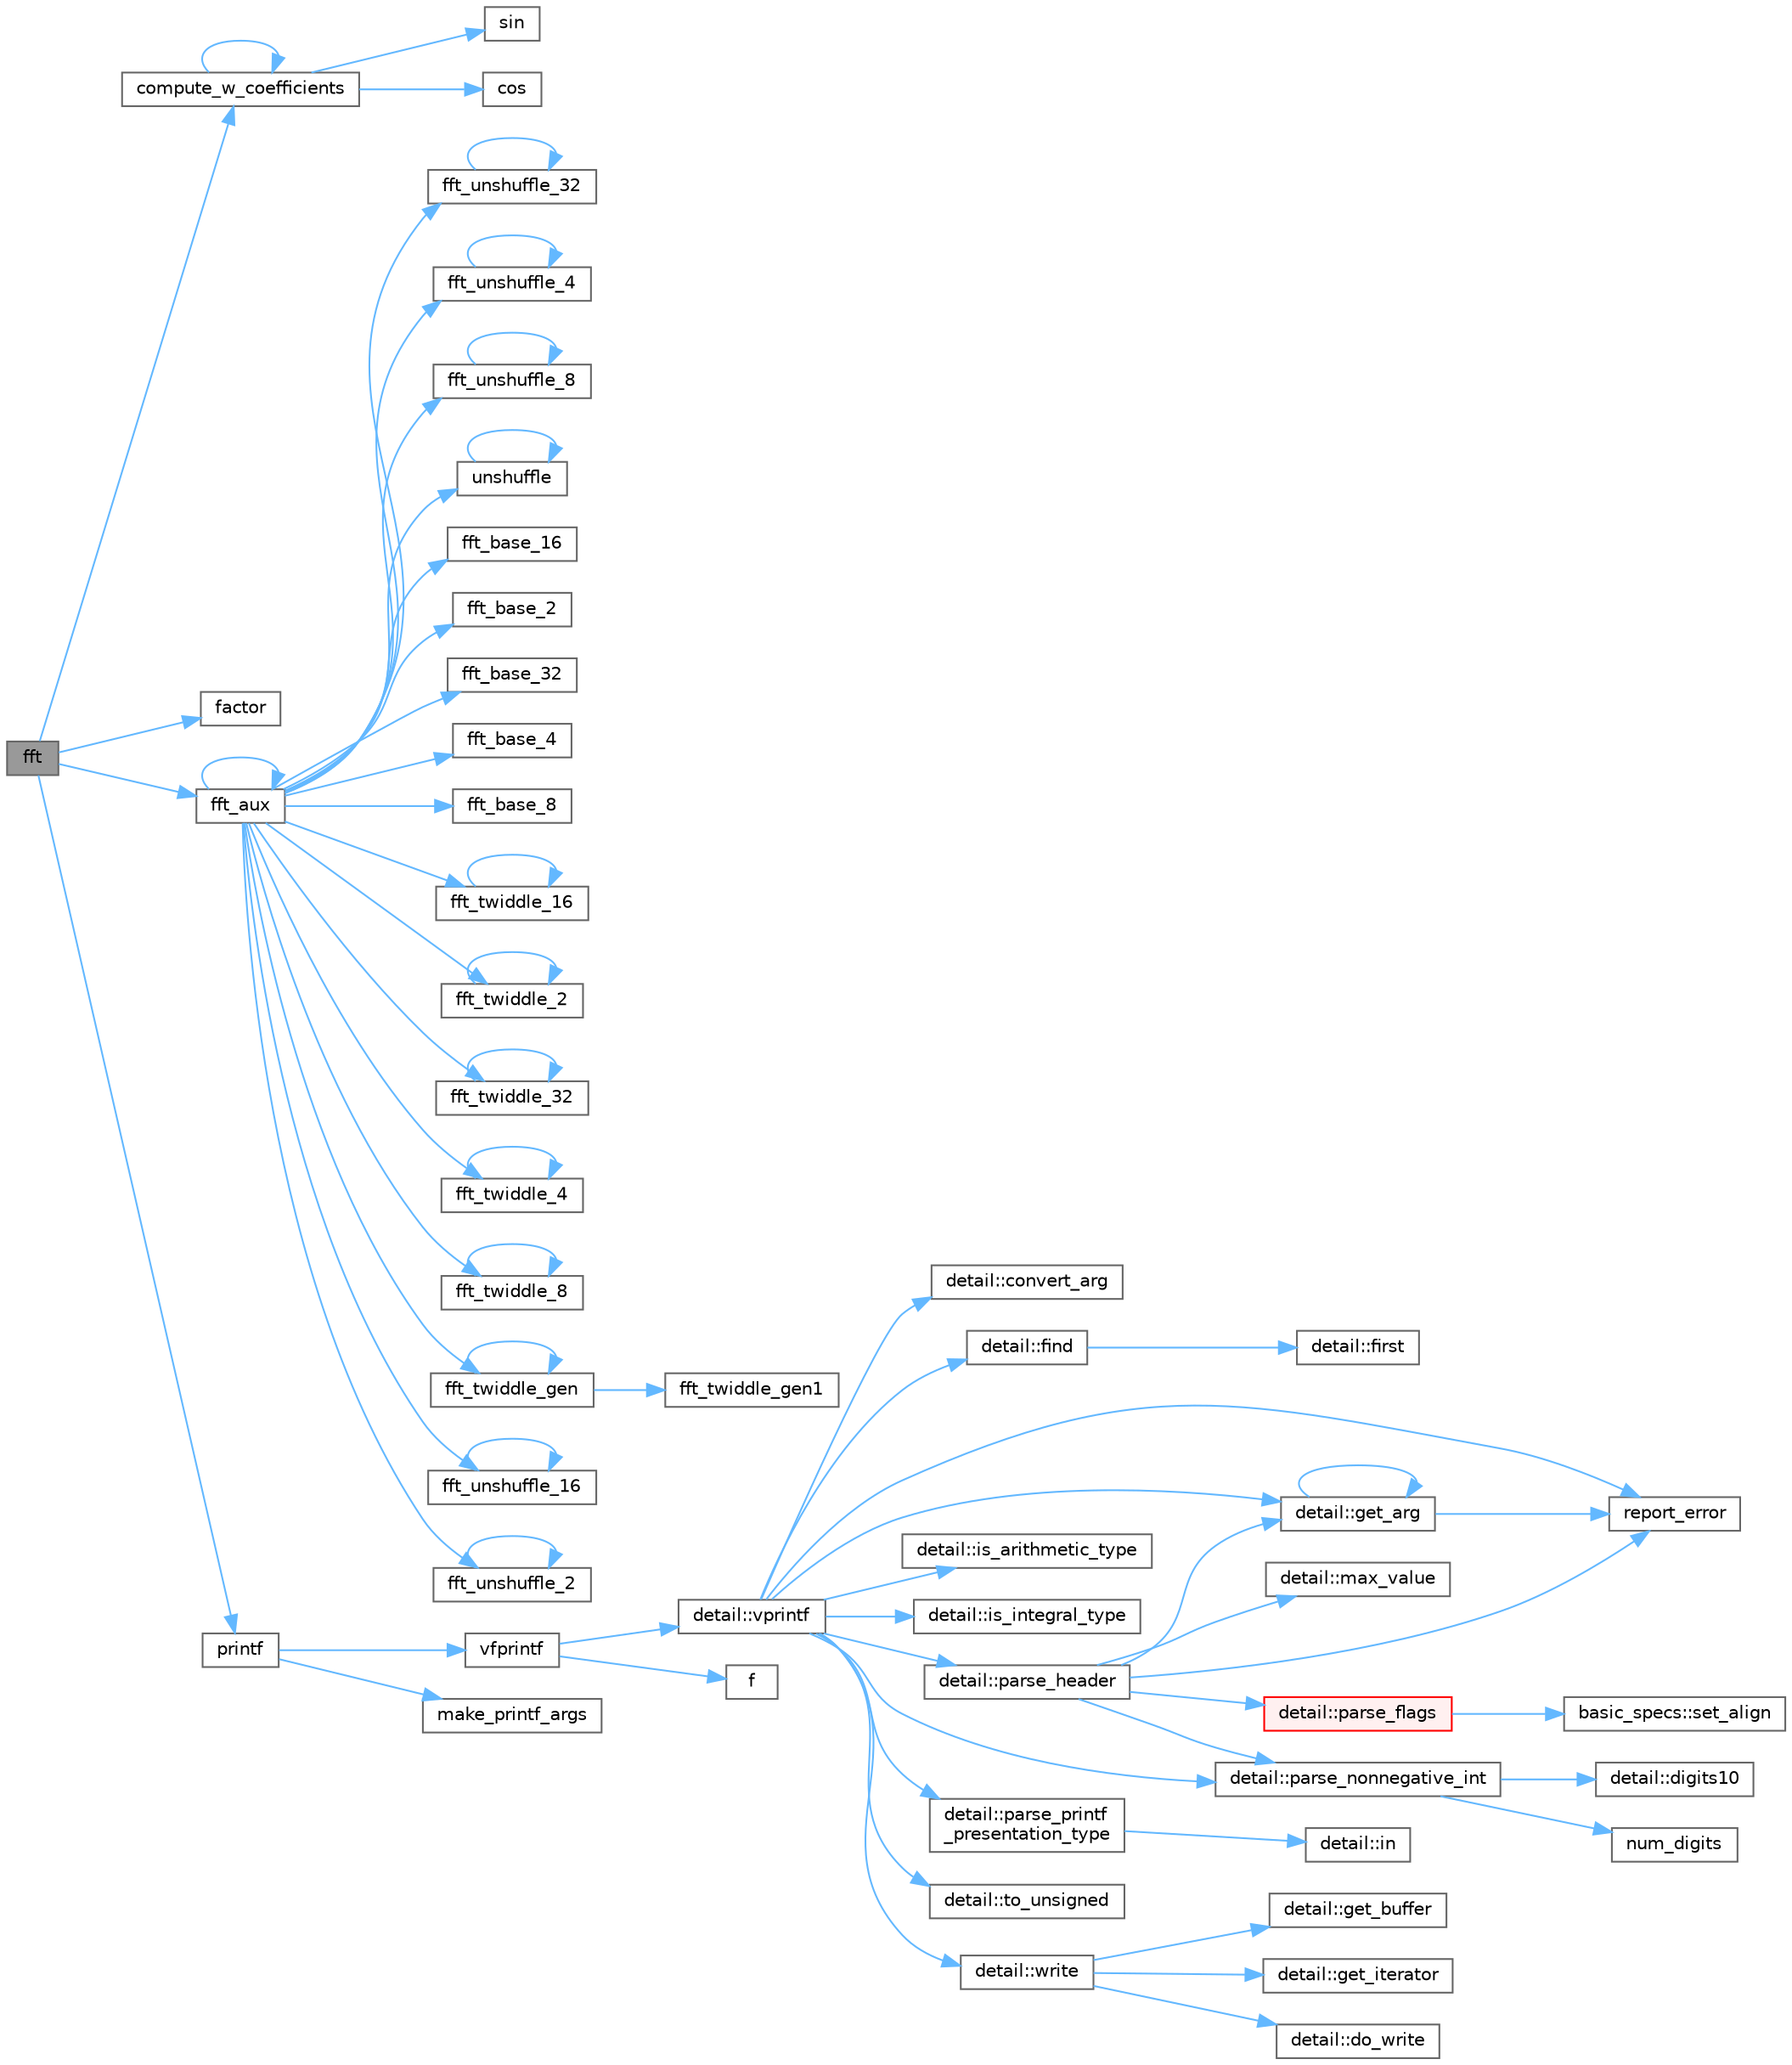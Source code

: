digraph "fft"
{
 // LATEX_PDF_SIZE
  bgcolor="transparent";
  edge [fontname=Helvetica,fontsize=10,labelfontname=Helvetica,labelfontsize=10];
  node [fontname=Helvetica,fontsize=10,shape=box,height=0.2,width=0.4];
  rankdir="LR";
  Node1 [id="Node000001",label="fft",height=0.2,width=0.4,color="gray40", fillcolor="grey60", style="filled", fontcolor="black",tooltip=" "];
  Node1 -> Node2 [id="edge69_Node000001_Node000002",color="steelblue1",style="solid",tooltip=" "];
  Node2 [id="Node000002",label="compute_w_coefficients",height=0.2,width=0.4,color="grey40", fillcolor="white", style="filled",URL="$fft_8c.html#ac57cb5ae1855a8ec41f89c280f693332",tooltip=" "];
  Node2 -> Node2 [id="edge70_Node000002_Node000002",color="steelblue1",style="solid",tooltip=" "];
  Node2 -> Node3 [id="edge71_Node000002_Node000003",color="steelblue1",style="solid",tooltip=" "];
  Node3 [id="Node000003",label="cos",height=0.2,width=0.4,color="grey40", fillcolor="white", style="filled",URL="$_array_cwise_unary_ops_8h.html#a92b03396990b0e9eea0731aa406e31a4",tooltip=" "];
  Node2 -> Node4 [id="edge72_Node000002_Node000004",color="steelblue1",style="solid",tooltip=" "];
  Node4 [id="Node000004",label="sin",height=0.2,width=0.4,color="grey40", fillcolor="white", style="filled",URL="$_array_cwise_unary_ops_8h.html#a9cfb0ea58bd813510a9e2db18a5e49f0",tooltip=" "];
  Node1 -> Node5 [id="edge73_Node000001_Node000005",color="steelblue1",style="solid",tooltip=" "];
  Node5 [id="Node000005",label="factor",height=0.2,width=0.4,color="grey40", fillcolor="white", style="filled",URL="$fft_8c.html#a13b942e46c2348d4cfe7bced3e905d1d",tooltip=" "];
  Node1 -> Node6 [id="edge74_Node000001_Node000006",color="steelblue1",style="solid",tooltip=" "];
  Node6 [id="Node000006",label="fft_aux",height=0.2,width=0.4,color="grey40", fillcolor="white", style="filled",URL="$fft_8c.html#a9a0558fc10e82e20e553685e3c2870e1",tooltip=" "];
  Node6 -> Node6 [id="edge75_Node000006_Node000006",color="steelblue1",style="solid",tooltip=" "];
  Node6 -> Node7 [id="edge76_Node000006_Node000007",color="steelblue1",style="solid",tooltip=" "];
  Node7 [id="Node000007",label="fft_base_16",height=0.2,width=0.4,color="grey40", fillcolor="white", style="filled",URL="$fft_8c.html#aa6910cd3b2b4ec6982a09874afb0483c",tooltip=" "];
  Node6 -> Node8 [id="edge77_Node000006_Node000008",color="steelblue1",style="solid",tooltip=" "];
  Node8 [id="Node000008",label="fft_base_2",height=0.2,width=0.4,color="grey40", fillcolor="white", style="filled",URL="$fft_8c.html#a53f071185d4e04a6d4827d5dea751785",tooltip=" "];
  Node6 -> Node9 [id="edge78_Node000006_Node000009",color="steelblue1",style="solid",tooltip=" "];
  Node9 [id="Node000009",label="fft_base_32",height=0.2,width=0.4,color="grey40", fillcolor="white", style="filled",URL="$fft_8c.html#a471426c2db5a3b6ac07a136c21f534c9",tooltip=" "];
  Node6 -> Node10 [id="edge79_Node000006_Node000010",color="steelblue1",style="solid",tooltip=" "];
  Node10 [id="Node000010",label="fft_base_4",height=0.2,width=0.4,color="grey40", fillcolor="white", style="filled",URL="$fft_8c.html#a8b83f8f4a276c0437140cb8946c518d8",tooltip=" "];
  Node6 -> Node11 [id="edge80_Node000006_Node000011",color="steelblue1",style="solid",tooltip=" "];
  Node11 [id="Node000011",label="fft_base_8",height=0.2,width=0.4,color="grey40", fillcolor="white", style="filled",URL="$fft_8c.html#a4695f30685cdaaa8e5b49d1eafc5c9f0",tooltip=" "];
  Node6 -> Node12 [id="edge81_Node000006_Node000012",color="steelblue1",style="solid",tooltip=" "];
  Node12 [id="Node000012",label="fft_twiddle_16",height=0.2,width=0.4,color="grey40", fillcolor="white", style="filled",URL="$fft_8c.html#a0f87032ee4ccd14b70cc9ec53640df24",tooltip=" "];
  Node12 -> Node12 [id="edge82_Node000012_Node000012",color="steelblue1",style="solid",tooltip=" "];
  Node6 -> Node13 [id="edge83_Node000006_Node000013",color="steelblue1",style="solid",tooltip=" "];
  Node13 [id="Node000013",label="fft_twiddle_2",height=0.2,width=0.4,color="grey40", fillcolor="white", style="filled",URL="$fft_8c.html#a2644cb7a6dcb7d8cb3a2d2eec940fd12",tooltip=" "];
  Node13 -> Node13 [id="edge84_Node000013_Node000013",color="steelblue1",style="solid",tooltip=" "];
  Node6 -> Node14 [id="edge85_Node000006_Node000014",color="steelblue1",style="solid",tooltip=" "];
  Node14 [id="Node000014",label="fft_twiddle_32",height=0.2,width=0.4,color="grey40", fillcolor="white", style="filled",URL="$fft_8c.html#a46dd6bbcad765b995339c555f1e5df52",tooltip=" "];
  Node14 -> Node14 [id="edge86_Node000014_Node000014",color="steelblue1",style="solid",tooltip=" "];
  Node6 -> Node15 [id="edge87_Node000006_Node000015",color="steelblue1",style="solid",tooltip=" "];
  Node15 [id="Node000015",label="fft_twiddle_4",height=0.2,width=0.4,color="grey40", fillcolor="white", style="filled",URL="$fft_8c.html#a4d7ba896e1cb7df2144dd7a1212efb1e",tooltip=" "];
  Node15 -> Node15 [id="edge88_Node000015_Node000015",color="steelblue1",style="solid",tooltip=" "];
  Node6 -> Node16 [id="edge89_Node000006_Node000016",color="steelblue1",style="solid",tooltip=" "];
  Node16 [id="Node000016",label="fft_twiddle_8",height=0.2,width=0.4,color="grey40", fillcolor="white", style="filled",URL="$fft_8c.html#afdc21a3abd5f7586e3f16156d2f00828",tooltip=" "];
  Node16 -> Node16 [id="edge90_Node000016_Node000016",color="steelblue1",style="solid",tooltip=" "];
  Node6 -> Node17 [id="edge91_Node000006_Node000017",color="steelblue1",style="solid",tooltip=" "];
  Node17 [id="Node000017",label="fft_twiddle_gen",height=0.2,width=0.4,color="grey40", fillcolor="white", style="filled",URL="$fft_8c.html#afefcf2b06603893f5c4ff12120eb196c",tooltip=" "];
  Node17 -> Node17 [id="edge92_Node000017_Node000017",color="steelblue1",style="solid",tooltip=" "];
  Node17 -> Node18 [id="edge93_Node000017_Node000018",color="steelblue1",style="solid",tooltip=" "];
  Node18 [id="Node000018",label="fft_twiddle_gen1",height=0.2,width=0.4,color="grey40", fillcolor="white", style="filled",URL="$fft_8c.html#a07fff7c873ff37e6a5e8af78f06893d4",tooltip=" "];
  Node6 -> Node19 [id="edge94_Node000006_Node000019",color="steelblue1",style="solid",tooltip=" "];
  Node19 [id="Node000019",label="fft_unshuffle_16",height=0.2,width=0.4,color="grey40", fillcolor="white", style="filled",URL="$fft_8c.html#abc1b00ecbdbde947e57eef2cef991665",tooltip=" "];
  Node19 -> Node19 [id="edge95_Node000019_Node000019",color="steelblue1",style="solid",tooltip=" "];
  Node6 -> Node20 [id="edge96_Node000006_Node000020",color="steelblue1",style="solid",tooltip=" "];
  Node20 [id="Node000020",label="fft_unshuffle_2",height=0.2,width=0.4,color="grey40", fillcolor="white", style="filled",URL="$fft_8c.html#a7d6a3a5142b45a43181264d7099c43f8",tooltip=" "];
  Node20 -> Node20 [id="edge97_Node000020_Node000020",color="steelblue1",style="solid",tooltip=" "];
  Node6 -> Node21 [id="edge98_Node000006_Node000021",color="steelblue1",style="solid",tooltip=" "];
  Node21 [id="Node000021",label="fft_unshuffle_32",height=0.2,width=0.4,color="grey40", fillcolor="white", style="filled",URL="$fft_8c.html#a7a1bc321c290a9ba51df47ea9d198e58",tooltip=" "];
  Node21 -> Node21 [id="edge99_Node000021_Node000021",color="steelblue1",style="solid",tooltip=" "];
  Node6 -> Node22 [id="edge100_Node000006_Node000022",color="steelblue1",style="solid",tooltip=" "];
  Node22 [id="Node000022",label="fft_unshuffle_4",height=0.2,width=0.4,color="grey40", fillcolor="white", style="filled",URL="$fft_8c.html#a7f784d13d950d7f35dfc390256354ec7",tooltip=" "];
  Node22 -> Node22 [id="edge101_Node000022_Node000022",color="steelblue1",style="solid",tooltip=" "];
  Node6 -> Node23 [id="edge102_Node000006_Node000023",color="steelblue1",style="solid",tooltip=" "];
  Node23 [id="Node000023",label="fft_unshuffle_8",height=0.2,width=0.4,color="grey40", fillcolor="white", style="filled",URL="$fft_8c.html#ac48af76d146978da9cd4fe6b30da350b",tooltip=" "];
  Node23 -> Node23 [id="edge103_Node000023_Node000023",color="steelblue1",style="solid",tooltip=" "];
  Node6 -> Node24 [id="edge104_Node000006_Node000024",color="steelblue1",style="solid",tooltip=" "];
  Node24 [id="Node000024",label="unshuffle",height=0.2,width=0.4,color="grey40", fillcolor="white", style="filled",URL="$fft_8c.html#ad31a7282a2f474de44413e0d7163c468",tooltip=" "];
  Node24 -> Node24 [id="edge105_Node000024_Node000024",color="steelblue1",style="solid",tooltip=" "];
  Node1 -> Node25 [id="edge106_Node000001_Node000025",color="steelblue1",style="solid",tooltip=" "];
  Node25 [id="Node000025",label="printf",height=0.2,width=0.4,color="grey40", fillcolor="white", style="filled",URL="$printf_8h.html#aee3ed3a831f25f07e7be3919fff2203a",tooltip=" "];
  Node25 -> Node26 [id="edge107_Node000025_Node000026",color="steelblue1",style="solid",tooltip=" "];
  Node26 [id="Node000026",label="make_printf_args",height=0.2,width=0.4,color="grey40", fillcolor="white", style="filled",URL="$printf_8h.html#a27dcc0efcda04388971dbea3c875f122",tooltip=" "];
  Node25 -> Node27 [id="edge108_Node000025_Node000027",color="steelblue1",style="solid",tooltip=" "];
  Node27 [id="Node000027",label="vfprintf",height=0.2,width=0.4,color="grey40", fillcolor="white", style="filled",URL="$printf_8h.html#abb30aad964fc771fb52cf3ad88649df2",tooltip=" "];
  Node27 -> Node28 [id="edge109_Node000027_Node000028",color="steelblue1",style="solid",tooltip=" "];
  Node28 [id="Node000028",label="f",height=0.2,width=0.4,color="grey40", fillcolor="white", style="filled",URL="$cxx11__tensor__map_8cpp.html#a7f507fea02198f6cb81c86640c7b1a4e",tooltip=" "];
  Node27 -> Node29 [id="edge110_Node000027_Node000029",color="steelblue1",style="solid",tooltip=" "];
  Node29 [id="Node000029",label="detail::vprintf",height=0.2,width=0.4,color="grey40", fillcolor="white", style="filled",URL="$namespacedetail.html#a1c8c2218e4c822aa8f743fb9c573717f",tooltip=" "];
  Node29 -> Node30 [id="edge111_Node000029_Node000030",color="steelblue1",style="solid",tooltip=" "];
  Node30 [id="Node000030",label="detail::convert_arg",height=0.2,width=0.4,color="grey40", fillcolor="white", style="filled",URL="$namespacedetail.html#a03c11572c9a664266d6925f327dec7f3",tooltip=" "];
  Node29 -> Node31 [id="edge112_Node000029_Node000031",color="steelblue1",style="solid",tooltip=" "];
  Node31 [id="Node000031",label="detail::find",height=0.2,width=0.4,color="grey40", fillcolor="white", style="filled",URL="$namespacedetail.html#a6b71952fab3dc32f3edb2c3e9811d8d9",tooltip=" "];
  Node31 -> Node32 [id="edge113_Node000031_Node000032",color="steelblue1",style="solid",tooltip=" "];
  Node32 [id="Node000032",label="detail::first",height=0.2,width=0.4,color="grey40", fillcolor="white", style="filled",URL="$namespacedetail.html#a02319a3deb124802b88b61f85987df5e",tooltip=" "];
  Node29 -> Node33 [id="edge114_Node000029_Node000033",color="steelblue1",style="solid",tooltip=" "];
  Node33 [id="Node000033",label="detail::get_arg",height=0.2,width=0.4,color="grey40", fillcolor="white", style="filled",URL="$namespacedetail.html#a342ef250e45bd09b2ef666b6fae1c355",tooltip=" "];
  Node33 -> Node33 [id="edge115_Node000033_Node000033",color="steelblue1",style="solid",tooltip=" "];
  Node33 -> Node34 [id="edge116_Node000033_Node000034",color="steelblue1",style="solid",tooltip=" "];
  Node34 [id="Node000034",label="report_error",height=0.2,width=0.4,color="grey40", fillcolor="white", style="filled",URL="$format-inl_8h.html#a5555893692b00b61b3886349332fd01f",tooltip=" "];
  Node29 -> Node35 [id="edge117_Node000029_Node000035",color="steelblue1",style="solid",tooltip=" "];
  Node35 [id="Node000035",label="detail::is_arithmetic_type",height=0.2,width=0.4,color="grey40", fillcolor="white", style="filled",URL="$namespacedetail.html#a802c50a56a3495fdab6020b375ba1389",tooltip=" "];
  Node29 -> Node36 [id="edge118_Node000029_Node000036",color="steelblue1",style="solid",tooltip=" "];
  Node36 [id="Node000036",label="detail::is_integral_type",height=0.2,width=0.4,color="grey40", fillcolor="white", style="filled",URL="$namespacedetail.html#a2a60f8d1bee41b803f43fc42b707b5d1",tooltip=" "];
  Node29 -> Node37 [id="edge119_Node000029_Node000037",color="steelblue1",style="solid",tooltip=" "];
  Node37 [id="Node000037",label="detail::parse_header",height=0.2,width=0.4,color="grey40", fillcolor="white", style="filled",URL="$namespacedetail.html#afc9d93e58b8edb8077f8bc8eee7f4035",tooltip=" "];
  Node37 -> Node33 [id="edge120_Node000037_Node000033",color="steelblue1",style="solid",tooltip=" "];
  Node37 -> Node38 [id="edge121_Node000037_Node000038",color="steelblue1",style="solid",tooltip=" "];
  Node38 [id="Node000038",label="detail::max_value",height=0.2,width=0.4,color="grey40", fillcolor="white", style="filled",URL="$namespacedetail.html#a45c2130c44ebe54179eafcee3cda2bfb",tooltip=" "];
  Node37 -> Node39 [id="edge122_Node000037_Node000039",color="steelblue1",style="solid",tooltip=" "];
  Node39 [id="Node000039",label="detail::parse_flags",height=0.2,width=0.4,color="red", fillcolor="#FFF0F0", style="filled",URL="$namespacedetail.html#a4213daed116a37e1767881da51238261",tooltip=" "];
  Node39 -> Node40 [id="edge123_Node000039_Node000040",color="steelblue1",style="solid",tooltip=" "];
  Node40 [id="Node000040",label="basic_specs::set_align",height=0.2,width=0.4,color="grey40", fillcolor="white", style="filled",URL="$classbasic__specs.html#ad73b6f854341aaabc744bf54e6ea6af6",tooltip=" "];
  Node37 -> Node46 [id="edge124_Node000037_Node000046",color="steelblue1",style="solid",tooltip=" "];
  Node46 [id="Node000046",label="detail::parse_nonnegative_int",height=0.2,width=0.4,color="grey40", fillcolor="white", style="filled",URL="$namespacedetail.html#a338caba782225e115a9902d4d0835f5f",tooltip=" "];
  Node46 -> Node47 [id="edge125_Node000046_Node000047",color="steelblue1",style="solid",tooltip=" "];
  Node47 [id="Node000047",label="detail::digits10",height=0.2,width=0.4,color="grey40", fillcolor="white", style="filled",URL="$namespacedetail.html#a3a043db05db2d07deb2d98ba2d04b4eb",tooltip=" "];
  Node46 -> Node48 [id="edge126_Node000046_Node000048",color="steelblue1",style="solid",tooltip=" "];
  Node48 [id="Node000048",label="num_digits",height=0.2,width=0.4,color="grey40", fillcolor="white", style="filled",URL="$_sequence_8c.html#aa16e8c03d098498ad9c8839cf2c48044",tooltip=" "];
  Node37 -> Node34 [id="edge127_Node000037_Node000034",color="steelblue1",style="solid",tooltip=" "];
  Node29 -> Node46 [id="edge128_Node000029_Node000046",color="steelblue1",style="solid",tooltip=" "];
  Node29 -> Node49 [id="edge129_Node000029_Node000049",color="steelblue1",style="solid",tooltip=" "];
  Node49 [id="Node000049",label="detail::parse_printf\l_presentation_type",height=0.2,width=0.4,color="grey40", fillcolor="white", style="filled",URL="$namespacedetail.html#aa2cb095169b23e3a66260ad7078f44cc",tooltip=" "];
  Node49 -> Node50 [id="edge130_Node000049_Node000050",color="steelblue1",style="solid",tooltip=" "];
  Node50 [id="Node000050",label="detail::in",height=0.2,width=0.4,color="grey40", fillcolor="white", style="filled",URL="$namespacedetail.html#a52a5e2ed06c229dcf95ea5c46d48d05e",tooltip=" "];
  Node29 -> Node34 [id="edge131_Node000029_Node000034",color="steelblue1",style="solid",tooltip=" "];
  Node29 -> Node51 [id="edge132_Node000029_Node000051",color="steelblue1",style="solid",tooltip=" "];
  Node51 [id="Node000051",label="detail::to_unsigned",height=0.2,width=0.4,color="grey40", fillcolor="white", style="filled",URL="$namespacedetail.html#a4855e668246c731a97484efc329f2aac",tooltip=" "];
  Node29 -> Node52 [id="edge133_Node000029_Node000052",color="steelblue1",style="solid",tooltip=" "];
  Node52 [id="Node000052",label="detail::write",height=0.2,width=0.4,color="grey40", fillcolor="white", style="filled",URL="$namespacedetail.html#a29dacf26eedc9e3575fb57329a5ca0a3",tooltip=" "];
  Node52 -> Node53 [id="edge134_Node000052_Node000053",color="steelblue1",style="solid",tooltip=" "];
  Node53 [id="Node000053",label="detail::do_write",height=0.2,width=0.4,color="grey40", fillcolor="white", style="filled",URL="$namespacedetail.html#a5007cc441bd246a9096070c10d1ea683",tooltip=" "];
  Node52 -> Node54 [id="edge135_Node000052_Node000054",color="steelblue1",style="solid",tooltip=" "];
  Node54 [id="Node000054",label="detail::get_buffer",height=0.2,width=0.4,color="grey40", fillcolor="white", style="filled",URL="$namespacedetail.html#ad803bb19df422bc4c4f92d75c7564437",tooltip=" "];
  Node52 -> Node55 [id="edge136_Node000052_Node000055",color="steelblue1",style="solid",tooltip=" "];
  Node55 [id="Node000055",label="detail::get_iterator",height=0.2,width=0.4,color="grey40", fillcolor="white", style="filled",URL="$namespacedetail.html#a05e3e231207d3f28f83261c2e7ad2fe5",tooltip=" "];
}

